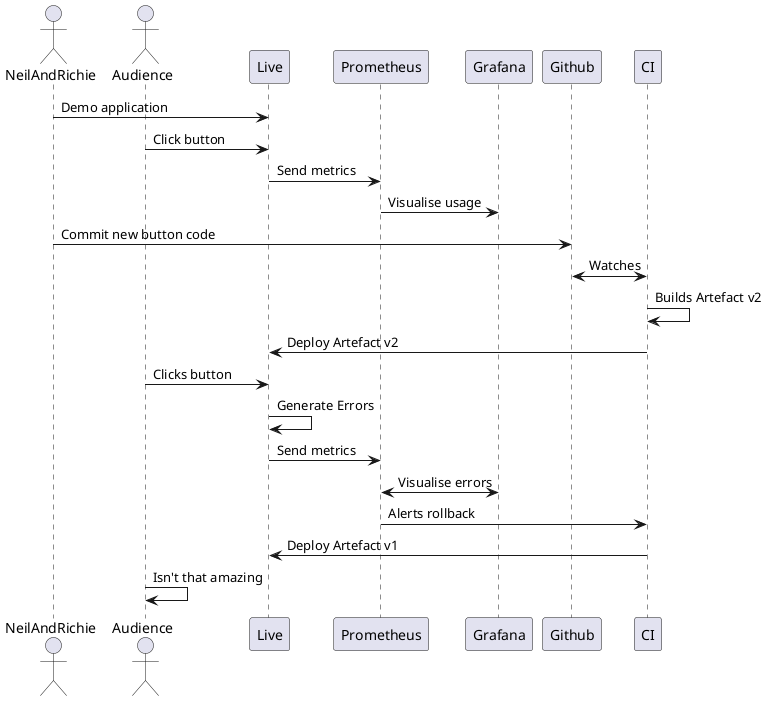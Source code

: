 @startuml
actor NeilAndRichie
actor Audience

NeilAndRichie -> Live: Demo application
Audience -> Live: Click button
Live -> Prometheus: Send metrics
Prometheus -> Grafana: Visualise usage

NeilAndRichie -> Github: Commit new button code
Github <-> CI: Watches
CI -> CI: Builds Artefact v2
CI -> Live: Deploy Artefact v2
Audience -> Live: Clicks button
Live -> Live: Generate Errors
Live -> Prometheus: Send metrics
Grafana <-> Prometheus: Visualise errors
Prometheus -> CI: Alerts rollback
CI -> Live: Deploy Artefact v1
Audience -> Audience: Isn't that amazing

@enduml
